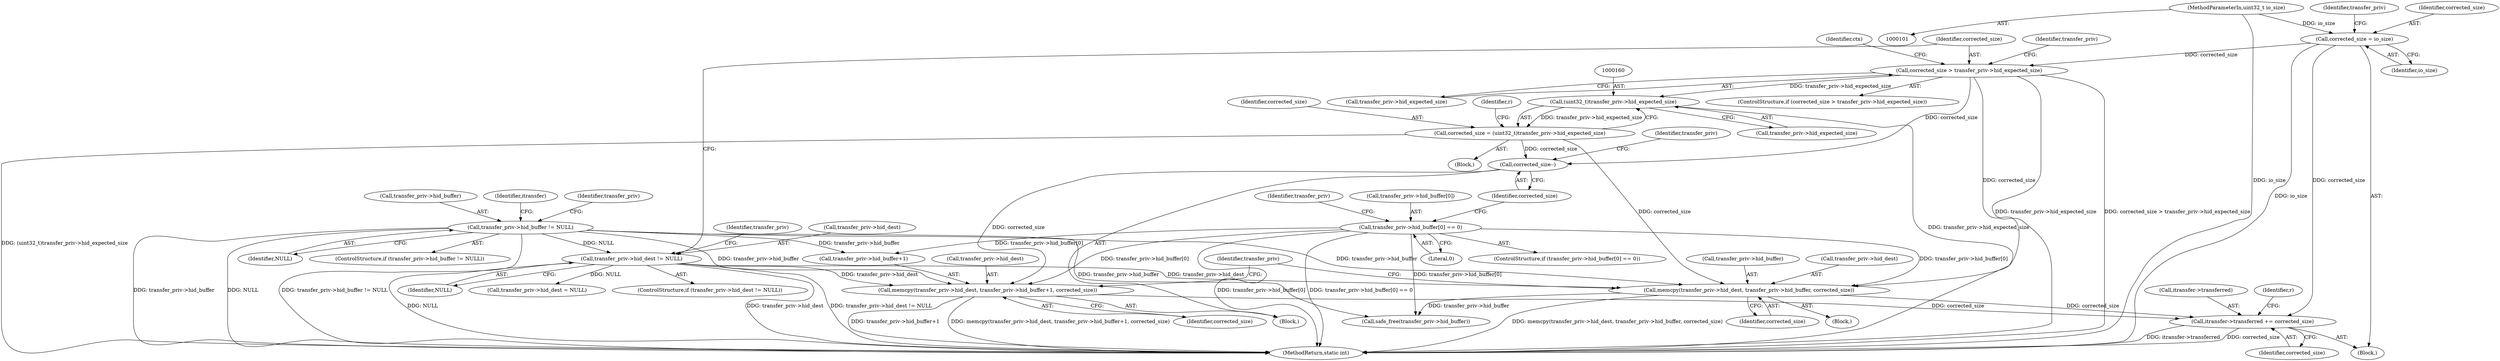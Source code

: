 digraph "1_Chrome_ac149a8d4371c0e01e0934fdd57b09e86f96b5b9_17@pointer" {
"1000207" [label="(Call,itransfer->transferred += corrected_size)"];
"1000178" [label="(Call,memcpy(transfer_priv->hid_dest, transfer_priv->hid_buffer+1, corrected_size))"];
"1000141" [label="(Call,transfer_priv->hid_dest != NULL)"];
"1000134" [label="(Call,transfer_priv->hid_buffer != NULL)"];
"1000168" [label="(Call,transfer_priv->hid_buffer[0] == 0)"];
"1000176" [label="(Call,corrected_size--)"];
"1000157" [label="(Call,corrected_size = (uint32_t)transfer_priv->hid_expected_size)"];
"1000159" [label="(Call,(uint32_t)transfer_priv->hid_expected_size)"];
"1000148" [label="(Call,corrected_size > transfer_priv->hid_expected_size)"];
"1000130" [label="(Call,corrected_size = io_size)"];
"1000104" [label="(MethodParameterIn,uint32_t io_size)"];
"1000190" [label="(Call,memcpy(transfer_priv->hid_dest, transfer_priv->hid_buffer, corrected_size))"];
"1000205" [label="(Identifier,transfer_priv)"];
"1000168" [label="(Call,transfer_priv->hid_buffer[0] == 0)"];
"1000135" [label="(Call,transfer_priv->hid_buffer)"];
"1000142" [label="(Call,transfer_priv->hid_dest)"];
"1000189" [label="(Block,)"];
"1000148" [label="(Call,corrected_size > transfer_priv->hid_expected_size)"];
"1000138" [label="(Identifier,NULL)"];
"1000190" [label="(Call,memcpy(transfer_priv->hid_dest, transfer_priv->hid_buffer, corrected_size))"];
"1000175" [label="(Block,)"];
"1000208" [label="(Call,itransfer->transferred)"];
"1000176" [label="(Call,corrected_size--)"];
"1000182" [label="(Call,transfer_priv->hid_buffer+1)"];
"1000149" [label="(Identifier,corrected_size)"];
"1000203" [label="(Call,safe_free(transfer_priv->hid_buffer))"];
"1000155" [label="(Identifier,ctx)"];
"1000169" [label="(Call,transfer_priv->hid_buffer[0])"];
"1000179" [label="(Call,transfer_priv->hid_dest)"];
"1000211" [label="(Identifier,corrected_size)"];
"1000174" [label="(Literal,0)"];
"1000171" [label="(Identifier,transfer_priv)"];
"1000159" [label="(Call,(uint32_t)transfer_priv->hid_expected_size)"];
"1000192" [label="(Identifier,transfer_priv)"];
"1000140" [label="(ControlStructure,if (transfer_priv->hid_dest != NULL))"];
"1000209" [label="(Identifier,itransfer)"];
"1000145" [label="(Identifier,NULL)"];
"1000187" [label="(Identifier,corrected_size)"];
"1000200" [label="(Identifier,transfer_priv)"];
"1000178" [label="(Call,memcpy(transfer_priv->hid_dest, transfer_priv->hid_buffer+1, corrected_size))"];
"1000213" [label="(Identifier,r)"];
"1000180" [label="(Identifier,transfer_priv)"];
"1000161" [label="(Call,transfer_priv->hid_expected_size)"];
"1000177" [label="(Identifier,corrected_size)"];
"1000131" [label="(Identifier,corrected_size)"];
"1000104" [label="(MethodParameterIn,uint32_t io_size)"];
"1000153" [label="(Block,)"];
"1000143" [label="(Identifier,transfer_priv)"];
"1000150" [label="(Call,transfer_priv->hid_expected_size)"];
"1000132" [label="(Identifier,io_size)"];
"1000207" [label="(Call,itransfer->transferred += corrected_size)"];
"1000165" [label="(Identifier,r)"];
"1000141" [label="(Call,transfer_priv->hid_dest != NULL)"];
"1000198" [label="(Call,transfer_priv->hid_dest = NULL)"];
"1000105" [label="(Block,)"];
"1000194" [label="(Call,transfer_priv->hid_buffer)"];
"1000158" [label="(Identifier,corrected_size)"];
"1000133" [label="(ControlStructure,if (transfer_priv->hid_buffer != NULL))"];
"1000191" [label="(Call,transfer_priv->hid_dest)"];
"1000130" [label="(Call,corrected_size = io_size)"];
"1000147" [label="(ControlStructure,if (corrected_size > transfer_priv->hid_expected_size))"];
"1000136" [label="(Identifier,transfer_priv)"];
"1000167" [label="(ControlStructure,if (transfer_priv->hid_buffer[0] == 0))"];
"1000214" [label="(MethodReturn,static int)"];
"1000134" [label="(Call,transfer_priv->hid_buffer != NULL)"];
"1000157" [label="(Call,corrected_size = (uint32_t)transfer_priv->hid_expected_size)"];
"1000197" [label="(Identifier,corrected_size)"];
"1000207" -> "1000105"  [label="AST: "];
"1000207" -> "1000211"  [label="CFG: "];
"1000208" -> "1000207"  [label="AST: "];
"1000211" -> "1000207"  [label="AST: "];
"1000213" -> "1000207"  [label="CFG: "];
"1000207" -> "1000214"  [label="DDG: itransfer->transferred"];
"1000207" -> "1000214"  [label="DDG: corrected_size"];
"1000178" -> "1000207"  [label="DDG: corrected_size"];
"1000190" -> "1000207"  [label="DDG: corrected_size"];
"1000130" -> "1000207"  [label="DDG: corrected_size"];
"1000178" -> "1000175"  [label="AST: "];
"1000178" -> "1000187"  [label="CFG: "];
"1000179" -> "1000178"  [label="AST: "];
"1000182" -> "1000178"  [label="AST: "];
"1000187" -> "1000178"  [label="AST: "];
"1000200" -> "1000178"  [label="CFG: "];
"1000178" -> "1000214"  [label="DDG: transfer_priv->hid_buffer+1"];
"1000178" -> "1000214"  [label="DDG: memcpy(transfer_priv->hid_dest, transfer_priv->hid_buffer+1, corrected_size)"];
"1000141" -> "1000178"  [label="DDG: transfer_priv->hid_dest"];
"1000168" -> "1000178"  [label="DDG: transfer_priv->hid_buffer[0]"];
"1000134" -> "1000178"  [label="DDG: transfer_priv->hid_buffer"];
"1000176" -> "1000178"  [label="DDG: corrected_size"];
"1000141" -> "1000140"  [label="AST: "];
"1000141" -> "1000145"  [label="CFG: "];
"1000142" -> "1000141"  [label="AST: "];
"1000145" -> "1000141"  [label="AST: "];
"1000149" -> "1000141"  [label="CFG: "];
"1000205" -> "1000141"  [label="CFG: "];
"1000141" -> "1000214"  [label="DDG: transfer_priv->hid_dest"];
"1000141" -> "1000214"  [label="DDG: transfer_priv->hid_dest != NULL"];
"1000141" -> "1000214"  [label="DDG: NULL"];
"1000134" -> "1000141"  [label="DDG: NULL"];
"1000141" -> "1000190"  [label="DDG: transfer_priv->hid_dest"];
"1000141" -> "1000198"  [label="DDG: NULL"];
"1000134" -> "1000133"  [label="AST: "];
"1000134" -> "1000138"  [label="CFG: "];
"1000135" -> "1000134"  [label="AST: "];
"1000138" -> "1000134"  [label="AST: "];
"1000143" -> "1000134"  [label="CFG: "];
"1000209" -> "1000134"  [label="CFG: "];
"1000134" -> "1000214"  [label="DDG: transfer_priv->hid_buffer != NULL"];
"1000134" -> "1000214"  [label="DDG: transfer_priv->hid_buffer"];
"1000134" -> "1000214"  [label="DDG: NULL"];
"1000134" -> "1000182"  [label="DDG: transfer_priv->hid_buffer"];
"1000134" -> "1000190"  [label="DDG: transfer_priv->hid_buffer"];
"1000134" -> "1000203"  [label="DDG: transfer_priv->hid_buffer"];
"1000168" -> "1000167"  [label="AST: "];
"1000168" -> "1000174"  [label="CFG: "];
"1000169" -> "1000168"  [label="AST: "];
"1000174" -> "1000168"  [label="AST: "];
"1000177" -> "1000168"  [label="CFG: "];
"1000192" -> "1000168"  [label="CFG: "];
"1000168" -> "1000214"  [label="DDG: transfer_priv->hid_buffer[0] == 0"];
"1000168" -> "1000214"  [label="DDG: transfer_priv->hid_buffer[0]"];
"1000168" -> "1000182"  [label="DDG: transfer_priv->hid_buffer[0]"];
"1000168" -> "1000190"  [label="DDG: transfer_priv->hid_buffer[0]"];
"1000168" -> "1000203"  [label="DDG: transfer_priv->hid_buffer[0]"];
"1000176" -> "1000175"  [label="AST: "];
"1000176" -> "1000177"  [label="CFG: "];
"1000177" -> "1000176"  [label="AST: "];
"1000180" -> "1000176"  [label="CFG: "];
"1000157" -> "1000176"  [label="DDG: corrected_size"];
"1000148" -> "1000176"  [label="DDG: corrected_size"];
"1000157" -> "1000153"  [label="AST: "];
"1000157" -> "1000159"  [label="CFG: "];
"1000158" -> "1000157"  [label="AST: "];
"1000159" -> "1000157"  [label="AST: "];
"1000165" -> "1000157"  [label="CFG: "];
"1000157" -> "1000214"  [label="DDG: (uint32_t)transfer_priv->hid_expected_size"];
"1000159" -> "1000157"  [label="DDG: transfer_priv->hid_expected_size"];
"1000157" -> "1000190"  [label="DDG: corrected_size"];
"1000159" -> "1000161"  [label="CFG: "];
"1000160" -> "1000159"  [label="AST: "];
"1000161" -> "1000159"  [label="AST: "];
"1000159" -> "1000214"  [label="DDG: transfer_priv->hid_expected_size"];
"1000148" -> "1000159"  [label="DDG: transfer_priv->hid_expected_size"];
"1000148" -> "1000147"  [label="AST: "];
"1000148" -> "1000150"  [label="CFG: "];
"1000149" -> "1000148"  [label="AST: "];
"1000150" -> "1000148"  [label="AST: "];
"1000155" -> "1000148"  [label="CFG: "];
"1000171" -> "1000148"  [label="CFG: "];
"1000148" -> "1000214"  [label="DDG: transfer_priv->hid_expected_size"];
"1000148" -> "1000214"  [label="DDG: corrected_size > transfer_priv->hid_expected_size"];
"1000130" -> "1000148"  [label="DDG: corrected_size"];
"1000148" -> "1000190"  [label="DDG: corrected_size"];
"1000130" -> "1000105"  [label="AST: "];
"1000130" -> "1000132"  [label="CFG: "];
"1000131" -> "1000130"  [label="AST: "];
"1000132" -> "1000130"  [label="AST: "];
"1000136" -> "1000130"  [label="CFG: "];
"1000130" -> "1000214"  [label="DDG: io_size"];
"1000104" -> "1000130"  [label="DDG: io_size"];
"1000104" -> "1000101"  [label="AST: "];
"1000104" -> "1000214"  [label="DDG: io_size"];
"1000190" -> "1000189"  [label="AST: "];
"1000190" -> "1000197"  [label="CFG: "];
"1000191" -> "1000190"  [label="AST: "];
"1000194" -> "1000190"  [label="AST: "];
"1000197" -> "1000190"  [label="AST: "];
"1000200" -> "1000190"  [label="CFG: "];
"1000190" -> "1000214"  [label="DDG: memcpy(transfer_priv->hid_dest, transfer_priv->hid_buffer, corrected_size)"];
"1000190" -> "1000203"  [label="DDG: transfer_priv->hid_buffer"];
}
